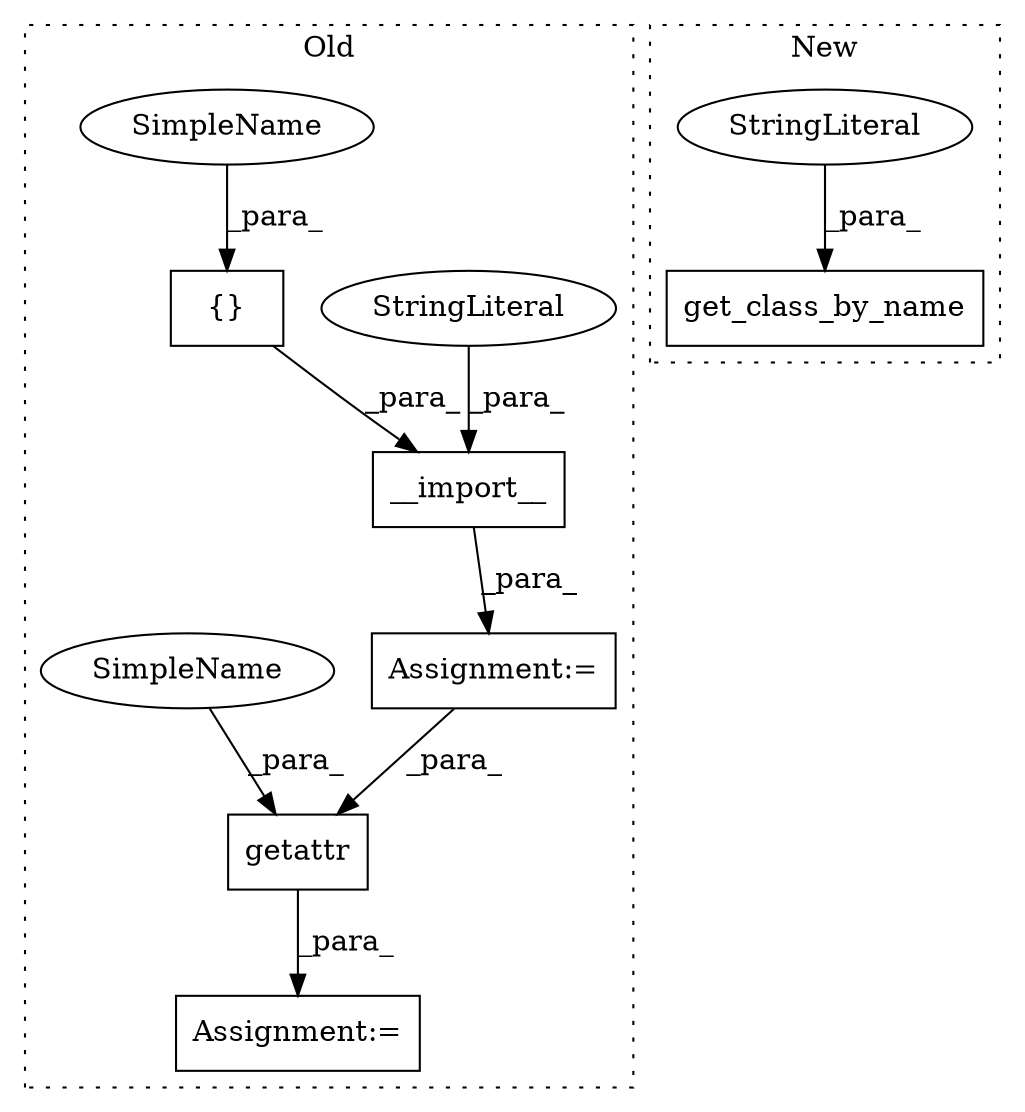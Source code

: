 digraph G {
subgraph cluster0 {
1 [label="getattr" a="32" s="1398,1430" l="8,1" shape="box"];
3 [label="{}" a="4" s="1359,1377" l="1,1" shape="box"];
4 [label="__import__" a="32" s="1306,1378" l="11,1" shape="box"];
6 [label="StringLiteral" a="45" s="1317" l="32" shape="ellipse"];
7 [label="Assignment:=" a="7" s="1305" l="1" shape="box"];
8 [label="Assignment:=" a="7" s="1397" l="1" shape="box"];
9 [label="SimpleName" a="42" s="1360" l="17" shape="ellipse"];
10 [label="SimpleName" a="42" s="1413" l="17" shape="ellipse"];
label = "Old";
style="dotted";
}
subgraph cluster1 {
2 [label="get_class_by_name" a="32" s="900,978" l="18,1" shape="box"];
5 [label="StringLiteral" a="45" s="947" l="31" shape="ellipse"];
label = "New";
style="dotted";
}
1 -> 8 [label="_para_"];
3 -> 4 [label="_para_"];
4 -> 7 [label="_para_"];
5 -> 2 [label="_para_"];
6 -> 4 [label="_para_"];
7 -> 1 [label="_para_"];
9 -> 3 [label="_para_"];
10 -> 1 [label="_para_"];
}